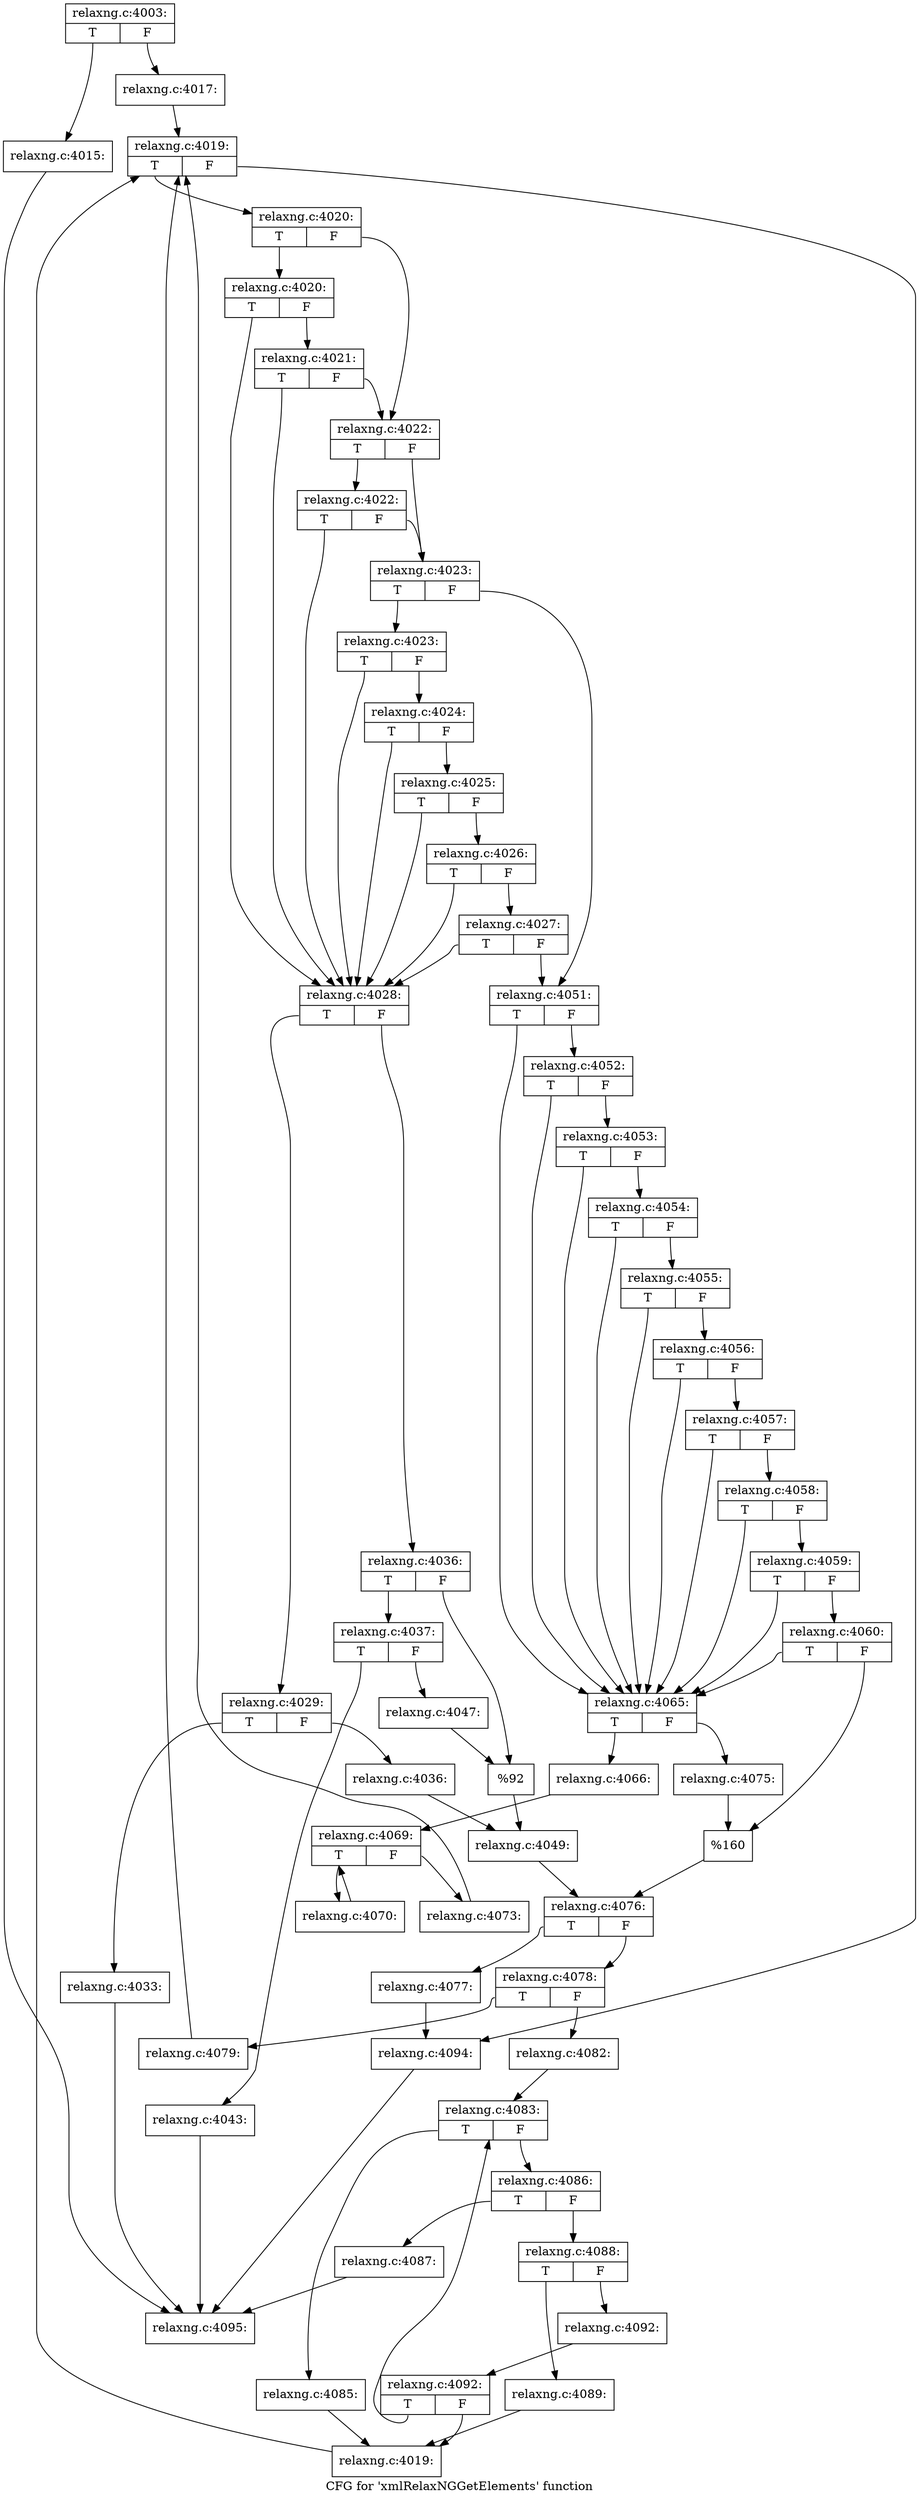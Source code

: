 digraph "CFG for 'xmlRelaxNGGetElements' function" {
	label="CFG for 'xmlRelaxNGGetElements' function";

	Node0x555e9c5666f0 [shape=record,label="{relaxng.c:4003:|{<s0>T|<s1>F}}"];
	Node0x555e9c5666f0:s0 -> Node0x555e9c5747a0;
	Node0x555e9c5666f0:s1 -> Node0x555e9c5747f0;
	Node0x555e9c5747a0 [shape=record,label="{relaxng.c:4015:}"];
	Node0x555e9c5747a0 -> Node0x555e9c566740;
	Node0x555e9c5747f0 [shape=record,label="{relaxng.c:4017:}"];
	Node0x555e9c5747f0 -> Node0x555e9c574ef0;
	Node0x555e9c574ef0 [shape=record,label="{relaxng.c:4019:|{<s0>T|<s1>F}}"];
	Node0x555e9c574ef0:s0 -> Node0x555e9c5752f0;
	Node0x555e9c574ef0:s1 -> Node0x555e9c575110;
	Node0x555e9c5752f0 [shape=record,label="{relaxng.c:4020:|{<s0>T|<s1>F}}"];
	Node0x555e9c5752f0:s0 -> Node0x555e9c575690;
	Node0x555e9c5752f0:s1 -> Node0x555e9c575610;
	Node0x555e9c575690 [shape=record,label="{relaxng.c:4020:|{<s0>T|<s1>F}}"];
	Node0x555e9c575690:s0 -> Node0x555e9c5754a0;
	Node0x555e9c575690:s1 -> Node0x555e9c575890;
	Node0x555e9c575890 [shape=record,label="{relaxng.c:4021:|{<s0>T|<s1>F}}"];
	Node0x555e9c575890:s0 -> Node0x555e9c5754a0;
	Node0x555e9c575890:s1 -> Node0x555e9c575610;
	Node0x555e9c575610 [shape=record,label="{relaxng.c:4022:|{<s0>T|<s1>F}}"];
	Node0x555e9c575610:s0 -> Node0x555e9c575e30;
	Node0x555e9c575610:s1 -> Node0x555e9c575590;
	Node0x555e9c575e30 [shape=record,label="{relaxng.c:4022:|{<s0>T|<s1>F}}"];
	Node0x555e9c575e30:s0 -> Node0x555e9c5754a0;
	Node0x555e9c575e30:s1 -> Node0x555e9c575590;
	Node0x555e9c575590 [shape=record,label="{relaxng.c:4023:|{<s0>T|<s1>F}}"];
	Node0x555e9c575590:s0 -> Node0x555e9c5763e0;
	Node0x555e9c575590:s1 -> Node0x555e9c575540;
	Node0x555e9c5763e0 [shape=record,label="{relaxng.c:4023:|{<s0>T|<s1>F}}"];
	Node0x555e9c5763e0:s0 -> Node0x555e9c5754a0;
	Node0x555e9c5763e0:s1 -> Node0x555e9c5767e0;
	Node0x555e9c5767e0 [shape=record,label="{relaxng.c:4024:|{<s0>T|<s1>F}}"];
	Node0x555e9c5767e0:s0 -> Node0x555e9c5754a0;
	Node0x555e9c5767e0:s1 -> Node0x555e9c576760;
	Node0x555e9c576760 [shape=record,label="{relaxng.c:4025:|{<s0>T|<s1>F}}"];
	Node0x555e9c576760:s0 -> Node0x555e9c5754a0;
	Node0x555e9c576760:s1 -> Node0x555e9c5766e0;
	Node0x555e9c5766e0 [shape=record,label="{relaxng.c:4026:|{<s0>T|<s1>F}}"];
	Node0x555e9c5766e0:s0 -> Node0x555e9c5754a0;
	Node0x555e9c5766e0:s1 -> Node0x555e9c576660;
	Node0x555e9c576660 [shape=record,label="{relaxng.c:4027:|{<s0>T|<s1>F}}"];
	Node0x555e9c576660:s0 -> Node0x555e9c5754a0;
	Node0x555e9c576660:s1 -> Node0x555e9c575540;
	Node0x555e9c5754a0 [shape=record,label="{relaxng.c:4028:|{<s0>T|<s1>F}}"];
	Node0x555e9c5754a0:s0 -> Node0x555e9c577960;
	Node0x555e9c5754a0:s1 -> Node0x555e9c577a00;
	Node0x555e9c577960 [shape=record,label="{relaxng.c:4029:|{<s0>T|<s1>F}}"];
	Node0x555e9c577960:s0 -> Node0x555e9c578380;
	Node0x555e9c577960:s1 -> Node0x555e9c5783d0;
	Node0x555e9c578380 [shape=record,label="{relaxng.c:4033:}"];
	Node0x555e9c578380 -> Node0x555e9c566740;
	Node0x555e9c5783d0 [shape=record,label="{relaxng.c:4036:}"];
	Node0x555e9c5783d0 -> Node0x555e9c5779b0;
	Node0x555e9c577a00 [shape=record,label="{relaxng.c:4036:|{<s0>T|<s1>F}}"];
	Node0x555e9c577a00:s0 -> Node0x555e9c578cf0;
	Node0x555e9c577a00:s1 -> Node0x555e9c578d40;
	Node0x555e9c578cf0 [shape=record,label="{relaxng.c:4037:|{<s0>T|<s1>F}}"];
	Node0x555e9c578cf0:s0 -> Node0x555e9c579c00;
	Node0x555e9c578cf0:s1 -> Node0x555e9c579c50;
	Node0x555e9c579c00 [shape=record,label="{relaxng.c:4043:}"];
	Node0x555e9c579c00 -> Node0x555e9c566740;
	Node0x555e9c579c50 [shape=record,label="{relaxng.c:4047:}"];
	Node0x555e9c579c50 -> Node0x555e9c578d40;
	Node0x555e9c578d40 [shape=record,label="{%92}"];
	Node0x555e9c578d40 -> Node0x555e9c5779b0;
	Node0x555e9c5779b0 [shape=record,label="{relaxng.c:4049:}"];
	Node0x555e9c5779b0 -> Node0x555e9c5754f0;
	Node0x555e9c575540 [shape=record,label="{relaxng.c:4051:|{<s0>T|<s1>F}}"];
	Node0x555e9c575540:s0 -> Node0x555e9c57b040;
	Node0x555e9c575540:s1 -> Node0x555e9c57b4e0;
	Node0x555e9c57b4e0 [shape=record,label="{relaxng.c:4052:|{<s0>T|<s1>F}}"];
	Node0x555e9c57b4e0:s0 -> Node0x555e9c57b040;
	Node0x555e9c57b4e0:s1 -> Node0x555e9c57b460;
	Node0x555e9c57b460 [shape=record,label="{relaxng.c:4053:|{<s0>T|<s1>F}}"];
	Node0x555e9c57b460:s0 -> Node0x555e9c57b040;
	Node0x555e9c57b460:s1 -> Node0x555e9c57b3e0;
	Node0x555e9c57b3e0 [shape=record,label="{relaxng.c:4054:|{<s0>T|<s1>F}}"];
	Node0x555e9c57b3e0:s0 -> Node0x555e9c57b040;
	Node0x555e9c57b3e0:s1 -> Node0x555e9c57b360;
	Node0x555e9c57b360 [shape=record,label="{relaxng.c:4055:|{<s0>T|<s1>F}}"];
	Node0x555e9c57b360:s0 -> Node0x555e9c57b040;
	Node0x555e9c57b360:s1 -> Node0x555e9c57b2e0;
	Node0x555e9c57b2e0 [shape=record,label="{relaxng.c:4056:|{<s0>T|<s1>F}}"];
	Node0x555e9c57b2e0:s0 -> Node0x555e9c57b040;
	Node0x555e9c57b2e0:s1 -> Node0x555e9c57b260;
	Node0x555e9c57b260 [shape=record,label="{relaxng.c:4057:|{<s0>T|<s1>F}}"];
	Node0x555e9c57b260:s0 -> Node0x555e9c57b040;
	Node0x555e9c57b260:s1 -> Node0x555e9c57b1e0;
	Node0x555e9c57b1e0 [shape=record,label="{relaxng.c:4058:|{<s0>T|<s1>F}}"];
	Node0x555e9c57b1e0:s0 -> Node0x555e9c57b040;
	Node0x555e9c57b1e0:s1 -> Node0x555e9c57b160;
	Node0x555e9c57b160 [shape=record,label="{relaxng.c:4059:|{<s0>T|<s1>F}}"];
	Node0x555e9c57b160:s0 -> Node0x555e9c57b040;
	Node0x555e9c57b160:s1 -> Node0x555e9c57b0e0;
	Node0x555e9c57b0e0 [shape=record,label="{relaxng.c:4060:|{<s0>T|<s1>F}}"];
	Node0x555e9c57b0e0:s0 -> Node0x555e9c57b040;
	Node0x555e9c57b0e0:s1 -> Node0x555e9c57b090;
	Node0x555e9c57b040 [shape=record,label="{relaxng.c:4065:|{<s0>T|<s1>F}}"];
	Node0x555e9c57b040:s0 -> Node0x555e9c57d6b0;
	Node0x555e9c57b040:s1 -> Node0x555e9c57d700;
	Node0x555e9c57d6b0 [shape=record,label="{relaxng.c:4066:}"];
	Node0x555e9c57d6b0 -> Node0x555e9c57e040;
	Node0x555e9c57e040 [shape=record,label="{relaxng.c:4069:|{<s0>T|<s1>F}}"];
	Node0x555e9c57e040:s0 -> Node0x555e9c57e440;
	Node0x555e9c57e040:s1 -> Node0x555e9c57e260;
	Node0x555e9c57e440 [shape=record,label="{relaxng.c:4070:}"];
	Node0x555e9c57e440 -> Node0x555e9c57e040;
	Node0x555e9c57e260 [shape=record,label="{relaxng.c:4073:}"];
	Node0x555e9c57e260 -> Node0x555e9c574ef0;
	Node0x555e9c57d700 [shape=record,label="{relaxng.c:4075:}"];
	Node0x555e9c57d700 -> Node0x555e9c57b090;
	Node0x555e9c57b090 [shape=record,label="{%160}"];
	Node0x555e9c57b090 -> Node0x555e9c5754f0;
	Node0x555e9c5754f0 [shape=record,label="{relaxng.c:4076:|{<s0>T|<s1>F}}"];
	Node0x555e9c5754f0:s0 -> Node0x555e9c57ede0;
	Node0x555e9c5754f0:s1 -> Node0x555e9c57ee30;
	Node0x555e9c57ede0 [shape=record,label="{relaxng.c:4077:}"];
	Node0x555e9c57ede0 -> Node0x555e9c575110;
	Node0x555e9c57ee30 [shape=record,label="{relaxng.c:4078:|{<s0>T|<s1>F}}"];
	Node0x555e9c57ee30:s0 -> Node0x555e9c57f240;
	Node0x555e9c57ee30:s1 -> Node0x555e9c57f290;
	Node0x555e9c57f240 [shape=record,label="{relaxng.c:4079:}"];
	Node0x555e9c57f240 -> Node0x555e9c574ef0;
	Node0x555e9c57f290 [shape=record,label="{relaxng.c:4082:}"];
	Node0x555e9c57f290 -> Node0x555e9c57fb10;
	Node0x555e9c57fb10 [shape=record,label="{relaxng.c:4083:|{<s0>T|<s1>F}}"];
	Node0x555e9c57fb10:s0 -> Node0x555e9c580060;
	Node0x555e9c57fb10:s1 -> Node0x555e9c5800b0;
	Node0x555e9c580060 [shape=record,label="{relaxng.c:4085:}"];
	Node0x555e9c580060 -> Node0x555e9c57fa70;
	Node0x555e9c5800b0 [shape=record,label="{relaxng.c:4086:|{<s0>T|<s1>F}}"];
	Node0x555e9c5800b0:s0 -> Node0x555e9c5803e0;
	Node0x555e9c5800b0:s1 -> Node0x555e9c580430;
	Node0x555e9c5803e0 [shape=record,label="{relaxng.c:4087:}"];
	Node0x555e9c5803e0 -> Node0x555e9c566740;
	Node0x555e9c580430 [shape=record,label="{relaxng.c:4088:|{<s0>T|<s1>F}}"];
	Node0x555e9c580430:s0 -> Node0x555e9c580980;
	Node0x555e9c580430:s1 -> Node0x555e9c5809d0;
	Node0x555e9c580980 [shape=record,label="{relaxng.c:4089:}"];
	Node0x555e9c580980 -> Node0x555e9c57fa70;
	Node0x555e9c5809d0 [shape=record,label="{relaxng.c:4092:}"];
	Node0x555e9c5809d0 -> Node0x555e9c57fac0;
	Node0x555e9c57fac0 [shape=record,label="{relaxng.c:4092:|{<s0>T|<s1>F}}"];
	Node0x555e9c57fac0:s0 -> Node0x555e9c57fb10;
	Node0x555e9c57fac0:s1 -> Node0x555e9c57fa70;
	Node0x555e9c57fa70 [shape=record,label="{relaxng.c:4019:}"];
	Node0x555e9c57fa70 -> Node0x555e9c574ef0;
	Node0x555e9c575110 [shape=record,label="{relaxng.c:4094:}"];
	Node0x555e9c575110 -> Node0x555e9c566740;
	Node0x555e9c566740 [shape=record,label="{relaxng.c:4095:}"];
}
